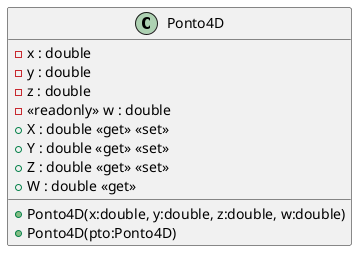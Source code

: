 @startuml Ponto4D
class Ponto4D {
    - x : double
    - y : double
    - z : double
    - <<readonly>> w : double
    + Ponto4D(x:double, y:double, z:double, w:double)
    + Ponto4D(pto:Ponto4D)
    + X : double <<get>> <<set>>
    + Y : double <<get>> <<set>>
    + Z : double <<get>> <<set>>
    + W : double <<get>>
}
@enduml
